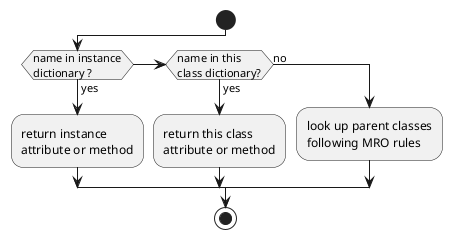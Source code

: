 @startuml test_case2_activity

start

if (name in instance\ndictionary ?) then (yes)
    :return instance\nattribute or method;
elseif (name in this\nclass dictionary?) then (yes)
    :return this class\nattribute or method;
else (no)
    :look up parent classes\nfollowing MRO rules;
endif

stop

@enduml